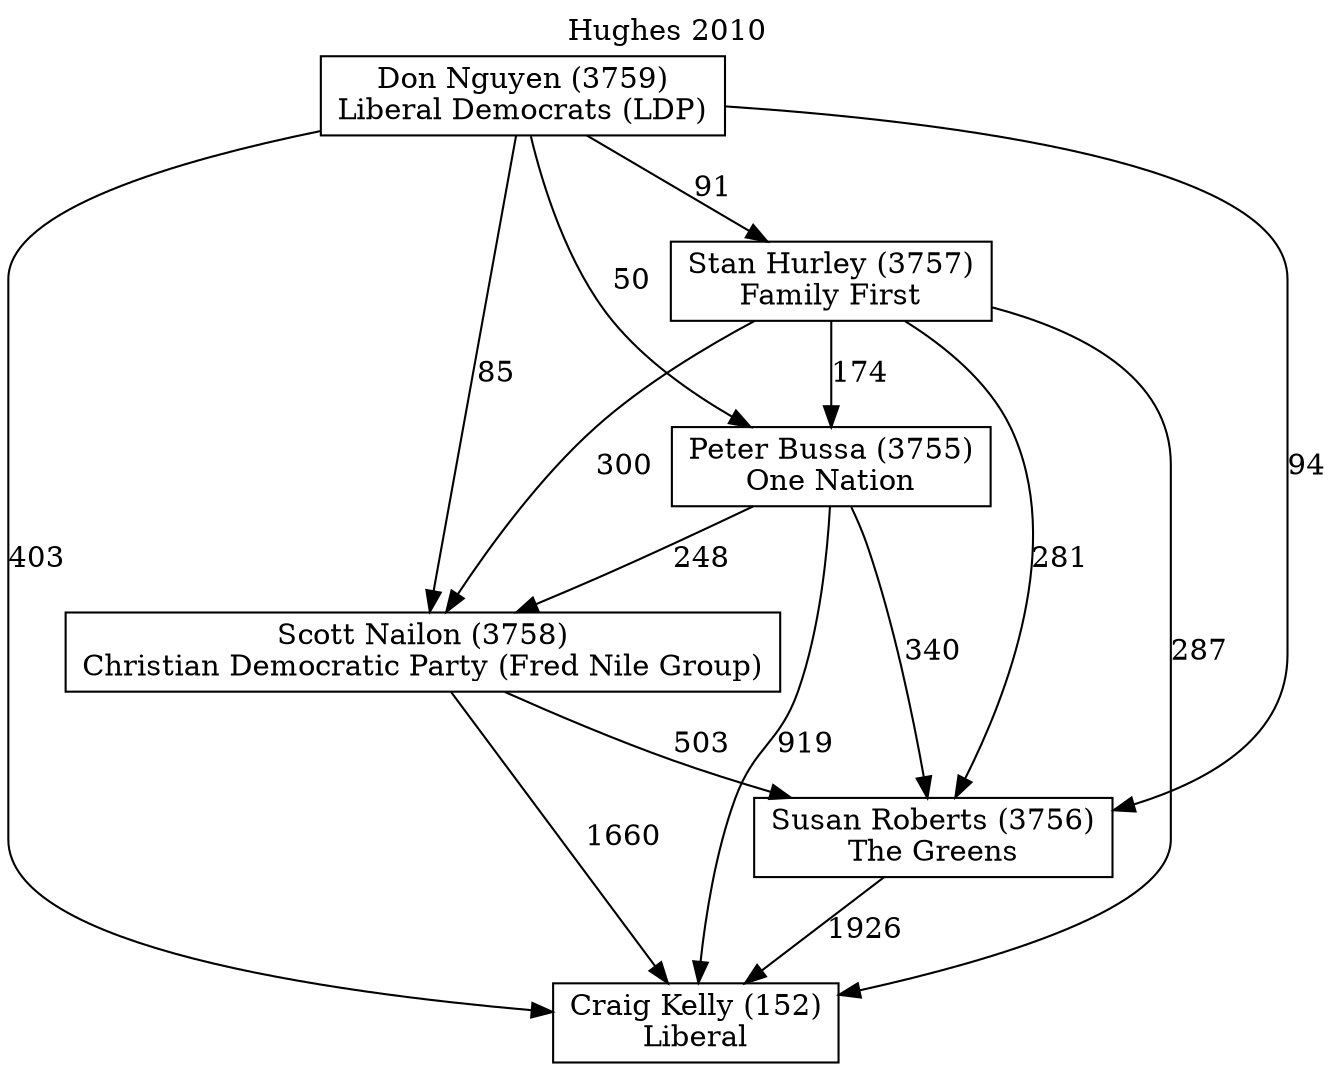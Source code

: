 // House preference flow
digraph "Craig Kelly (152)_Hughes_2010" {
	graph [label="Hughes 2010" labelloc=t mclimit=10]
	node [shape=box]
	"Craig Kelly (152)" [label="Craig Kelly (152)
Liberal"]
	"Susan Roberts (3756)" [label="Susan Roberts (3756)
The Greens"]
	"Scott Nailon (3758)" [label="Scott Nailon (3758)
Christian Democratic Party (Fred Nile Group)"]
	"Peter Bussa (3755)" [label="Peter Bussa (3755)
One Nation"]
	"Stan Hurley (3757)" [label="Stan Hurley (3757)
Family First"]
	"Don Nguyen (3759)" [label="Don Nguyen (3759)
Liberal Democrats (LDP)"]
	"Susan Roberts (3756)" -> "Craig Kelly (152)" [label=1926]
	"Scott Nailon (3758)" -> "Susan Roberts (3756)" [label=503]
	"Peter Bussa (3755)" -> "Scott Nailon (3758)" [label=248]
	"Stan Hurley (3757)" -> "Peter Bussa (3755)" [label=174]
	"Don Nguyen (3759)" -> "Stan Hurley (3757)" [label=91]
	"Scott Nailon (3758)" -> "Craig Kelly (152)" [label=1660]
	"Peter Bussa (3755)" -> "Craig Kelly (152)" [label=919]
	"Stan Hurley (3757)" -> "Craig Kelly (152)" [label=287]
	"Don Nguyen (3759)" -> "Craig Kelly (152)" [label=403]
	"Don Nguyen (3759)" -> "Peter Bussa (3755)" [label=50]
	"Stan Hurley (3757)" -> "Scott Nailon (3758)" [label=300]
	"Don Nguyen (3759)" -> "Scott Nailon (3758)" [label=85]
	"Peter Bussa (3755)" -> "Susan Roberts (3756)" [label=340]
	"Stan Hurley (3757)" -> "Susan Roberts (3756)" [label=281]
	"Don Nguyen (3759)" -> "Susan Roberts (3756)" [label=94]
}
